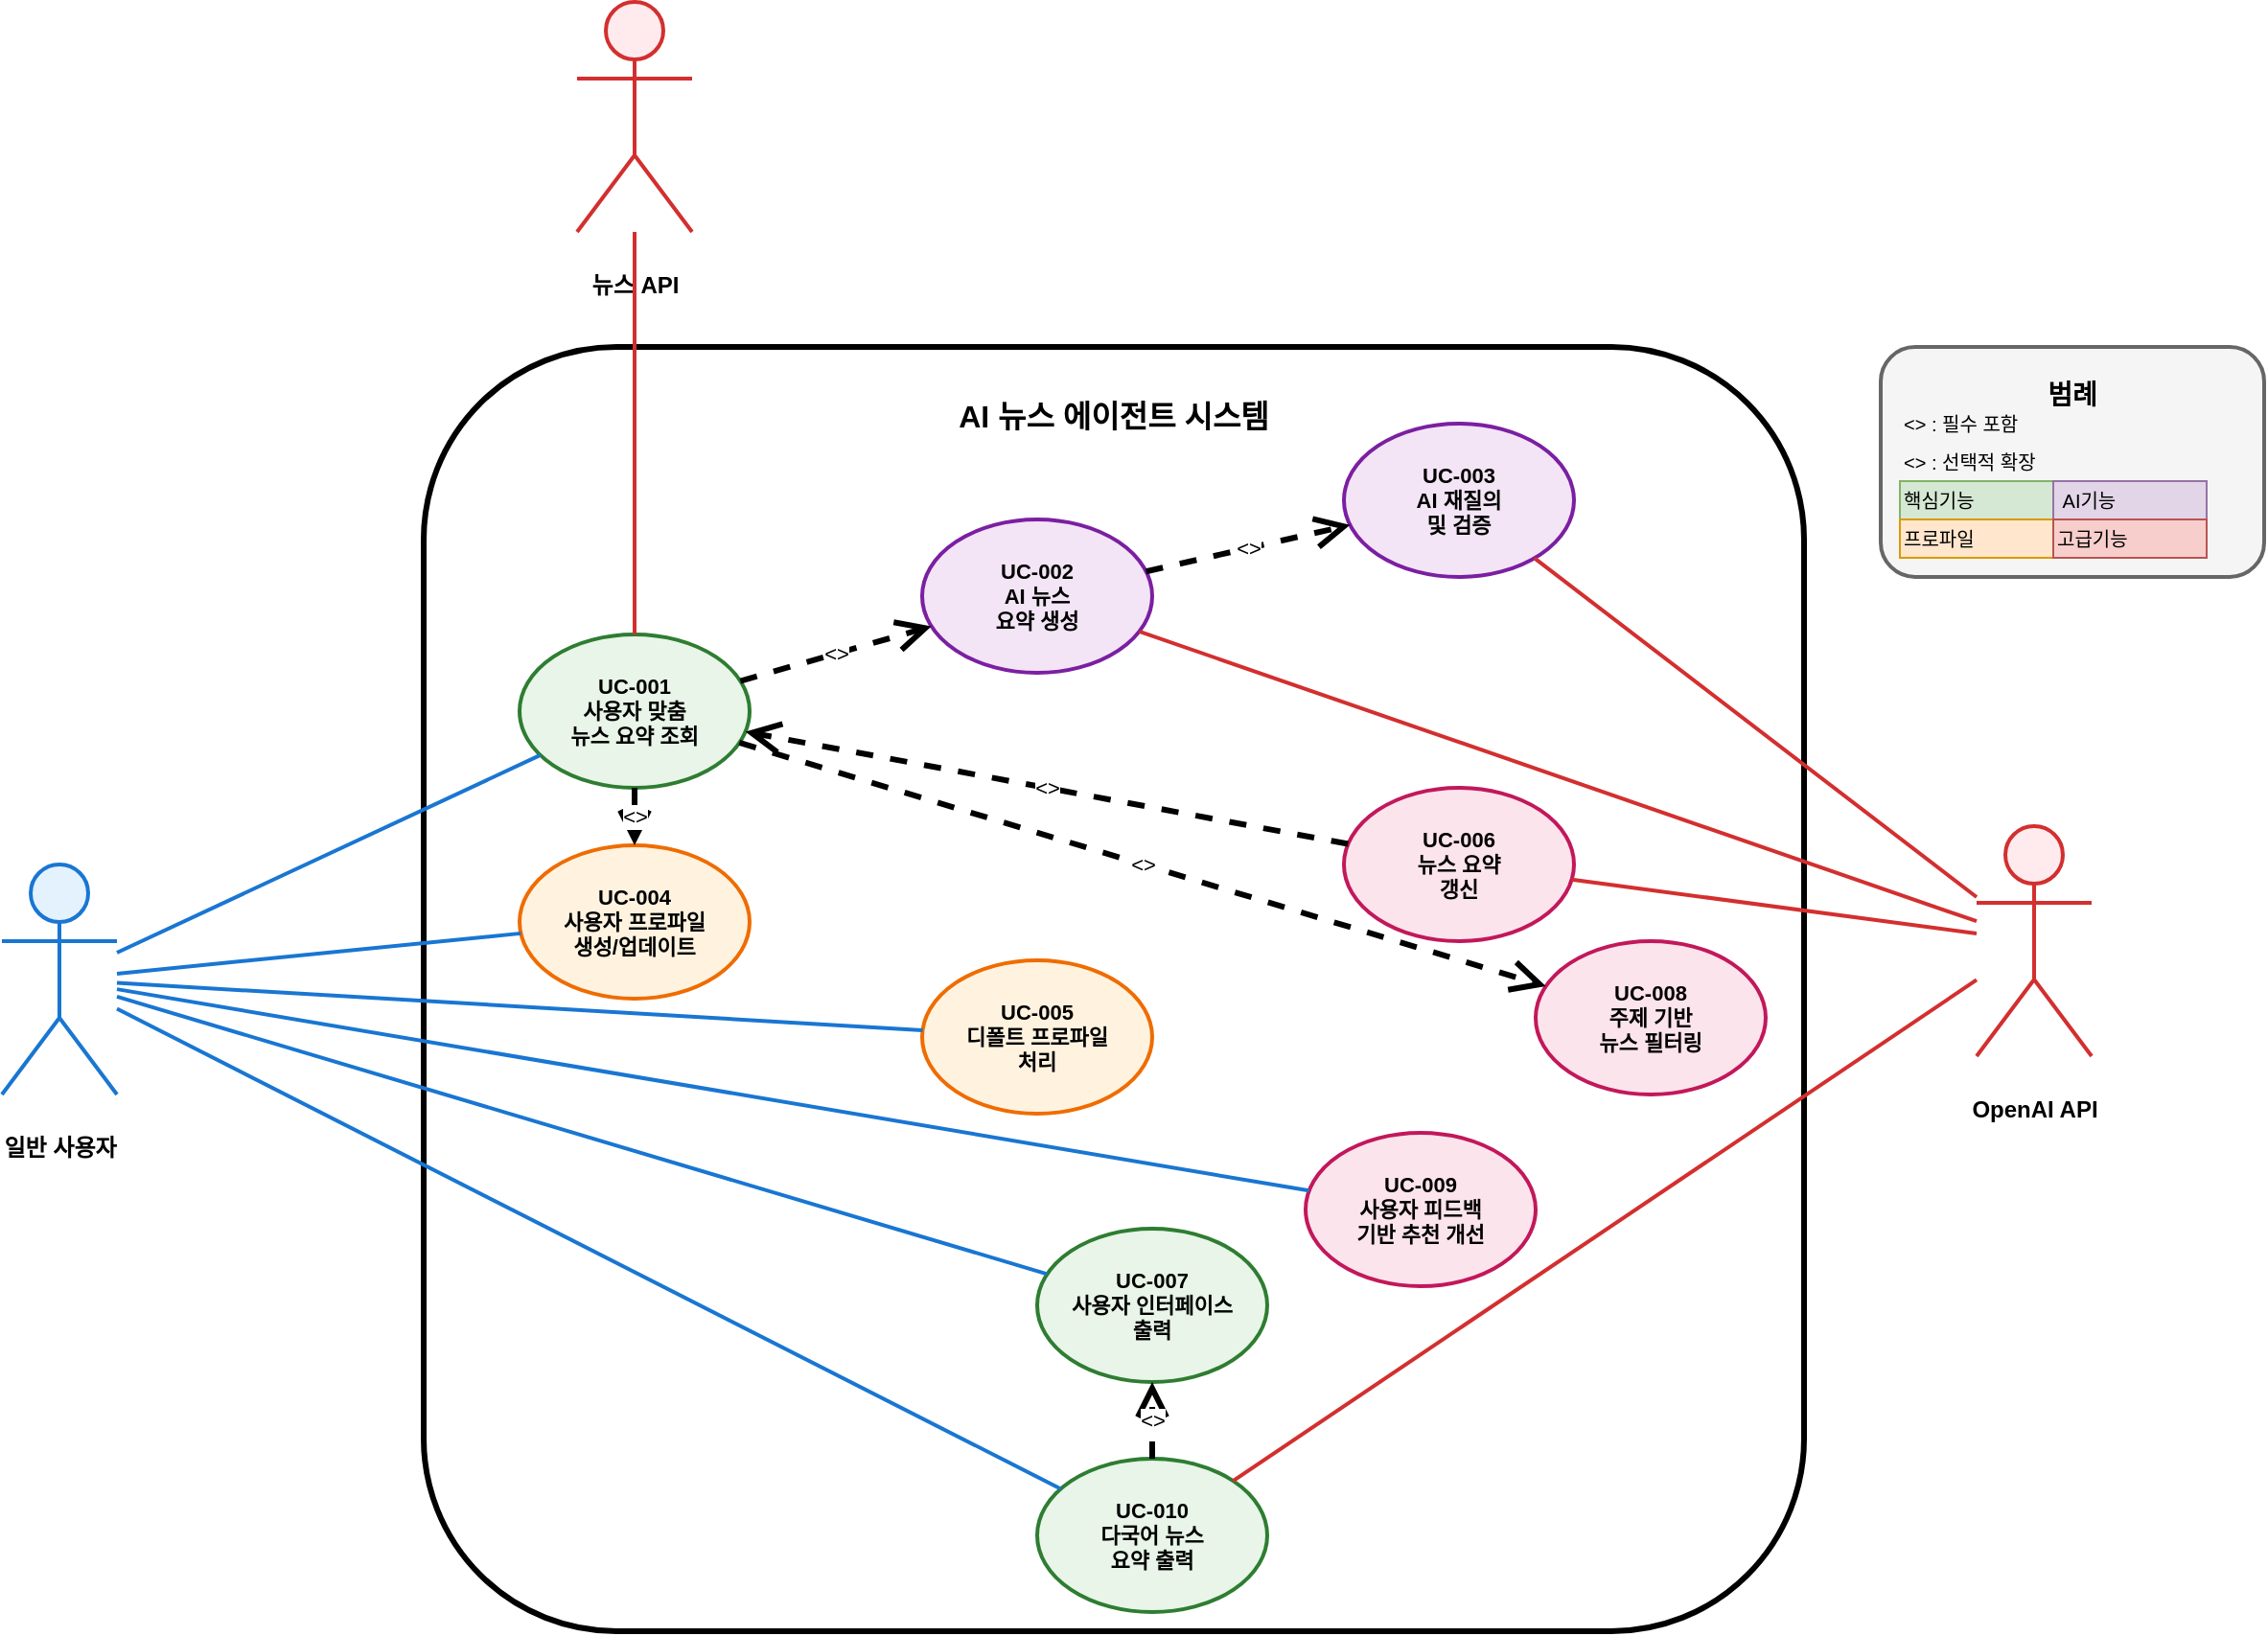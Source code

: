 <mxfile version="27.0.9">
  <diagram name="AI뉴스에이전트_유스케이스" id="usecase-diagram">
    <mxGraphModel dx="1722" dy="1401" grid="1" gridSize="10" guides="1" tooltips="1" connect="1" arrows="1" fold="1" page="0" pageScale="1" pageWidth="1169" pageHeight="827" math="0" shadow="0">
      <root>
        <mxCell id="0" />
        <mxCell id="1" parent="0" />
        <mxCell id="system-boundary" value="AI 뉴스 에이전트 시스템" style="rounded=1;whiteSpace=wrap;html=1;strokeColor=#000000;strokeWidth=3;fillColor=none;fontSize=16;fontStyle=1;verticalAlign=top;spacingTop=20;" parent="1" vertex="1">
          <mxGeometry x="300" y="30" width="720" height="670" as="geometry" />
        </mxCell>
        <mxCell id="actor-user" value="&lt;br&gt;일반 사용자" style="shape=umlActor;verticalLabelPosition=bottom;verticalAlign=top;html=1;outlineConnect=0;fontSize=12;fontStyle=1;fillColor=#E3F2FD;strokeColor=#1976D2;strokeWidth=2;" parent="1" vertex="1">
          <mxGeometry x="80" y="300" width="60" height="120" as="geometry" />
        </mxCell>
        <mxCell id="actor-openai" value="&lt;br&gt;OpenAI API" style="shape=umlActor;verticalLabelPosition=bottom;verticalAlign=top;html=1;outlineConnect=0;fontSize=12;fontStyle=1;fillColor=#FFEBEE;strokeColor=#D32F2F;strokeWidth=2;" parent="1" vertex="1">
          <mxGeometry x="1110" y="280" width="60" height="120" as="geometry" />
        </mxCell>
        <mxCell id="actor-newsapi" value="&lt;br&gt;뉴스 API" style="shape=umlActor;verticalLabelPosition=bottom;verticalAlign=top;html=1;outlineConnect=0;fontSize=12;fontStyle=1;fillColor=#FFEBEE;strokeColor=#D32F2F;strokeWidth=2;" parent="1" vertex="1">
          <mxGeometry x="380" y="-150" width="60" height="120" as="geometry" />
        </mxCell>
        <mxCell id="uc-001" value="UC-001&#xa;사용자 맞춤&#xa;뉴스 요약 조회" style="ellipse;whiteSpace=wrap;html=1;fontSize=11;fontStyle=1;fillColor=#E8F5E8;strokeColor=#2E7D32;strokeWidth=2;" parent="1" vertex="1">
          <mxGeometry x="350" y="180" width="120" height="80" as="geometry" />
        </mxCell>
        <mxCell id="uc-002" value="UC-002&#xa;AI 뉴스&#xa;요약 생성" style="ellipse;whiteSpace=wrap;html=1;fontSize=11;fontStyle=1;fillColor=#F3E5F5;strokeColor=#7B1FA2;strokeWidth=2;" parent="1" vertex="1">
          <mxGeometry x="560" y="120" width="120" height="80" as="geometry" />
        </mxCell>
        <mxCell id="uc-003" value="UC-003&#xa;AI 재질의&#xa;및 검증" style="ellipse;whiteSpace=wrap;html=1;fontSize=11;fontStyle=1;fillColor=#F3E5F5;strokeColor=#7B1FA2;strokeWidth=2;" parent="1" vertex="1">
          <mxGeometry x="780" y="70" width="120" height="80" as="geometry" />
        </mxCell>
        <mxCell id="uc-004" value="UC-004&#xa;사용자 프로파일&#xa;생성/업데이트" style="ellipse;whiteSpace=wrap;html=1;fontSize=11;fontStyle=1;fillColor=#FFF3E0;strokeColor=#EF6C00;strokeWidth=2;" parent="1" vertex="1">
          <mxGeometry x="350" y="290" width="120" height="80" as="geometry" />
        </mxCell>
        <mxCell id="uc-005" value="UC-005&#xa;디폴트 프로파일&#xa;처리" style="ellipse;whiteSpace=wrap;html=1;fontSize=11;fontStyle=1;fillColor=#FFF3E0;strokeColor=#EF6C00;strokeWidth=2;" parent="1" vertex="1">
          <mxGeometry x="560" y="350" width="120" height="80" as="geometry" />
        </mxCell>
        <mxCell id="uc-006" value="UC-006&#xa;뉴스 요약&#xa;갱신" style="ellipse;whiteSpace=wrap;html=1;fontSize=11;fontStyle=1;fillColor=#FCE4EC;strokeColor=#C2185B;strokeWidth=2;" parent="1" vertex="1">
          <mxGeometry x="780" y="260" width="120" height="80" as="geometry" />
        </mxCell>
        <mxCell id="uc-007" value="UC-007&#xa;사용자 인터페이스&#xa;출력" style="ellipse;whiteSpace=wrap;html=1;fontSize=11;fontStyle=1;fillColor=#E8F5E8;strokeColor=#2E7D32;strokeWidth=2;" parent="1" vertex="1">
          <mxGeometry x="620" y="490" width="120" height="80" as="geometry" />
        </mxCell>
        <mxCell id="uc-008" value="UC-008&#xa;주제 기반&#xa;뉴스 필터링" style="ellipse;whiteSpace=wrap;html=1;fontSize=11;fontStyle=1;fillColor=#FCE4EC;strokeColor=#C2185B;strokeWidth=2;" parent="1" vertex="1">
          <mxGeometry x="880" y="340" width="120" height="80" as="geometry" />
        </mxCell>
        <mxCell id="uc-009" value="UC-009&#xa;사용자 피드백&#xa;기반 추천 개선" style="ellipse;whiteSpace=wrap;html=1;fontSize=11;fontStyle=1;fillColor=#FCE4EC;strokeColor=#C2185B;strokeWidth=2;" parent="1" vertex="1">
          <mxGeometry x="760" y="440" width="120" height="80" as="geometry" />
        </mxCell>
        <mxCell id="uc-010" value="UC-010&#xa;다국어 뉴스&#xa;요약 출력" style="ellipse;whiteSpace=wrap;html=1;fontSize=11;fontStyle=1;fillColor=#E8F5E8;strokeColor=#2E7D32;strokeWidth=2;" parent="1" vertex="1">
          <mxGeometry x="620" y="610" width="120" height="80" as="geometry" />
        </mxCell>
        <mxCell id="user-uc001" value="" style="endArrow=none;html=1;strokeWidth=2;strokeColor=#1976D2;" parent="1" source="actor-user" target="uc-001" edge="1">
          <mxGeometry width="50" height="50" relative="1" as="geometry">
            <mxPoint x="150" y="350" as="sourcePoint" />
            <mxPoint x="350" y="220" as="targetPoint" />
          </mxGeometry>
        </mxCell>
        <mxCell id="user-uc004" value="" style="endArrow=none;html=1;strokeWidth=2;strokeColor=#1976D2;" parent="1" source="actor-user" target="uc-004" edge="1">
          <mxGeometry width="50" height="50" relative="1" as="geometry">
            <mxPoint x="150" y="360" as="sourcePoint" />
            <mxPoint x="350" y="360" as="targetPoint" />
          </mxGeometry>
        </mxCell>
        <mxCell id="user-uc005" value="" style="endArrow=none;html=1;strokeWidth=2;strokeColor=#1976D2;" parent="1" source="actor-user" target="uc-005" edge="1">
          <mxGeometry width="50" height="50" relative="1" as="geometry">
            <mxPoint x="150" y="360" as="sourcePoint" />
            <mxPoint x="550" y="360" as="targetPoint" />
          </mxGeometry>
        </mxCell>
        <mxCell id="user-uc007" value="" style="endArrow=none;html=1;strokeWidth=2;strokeColor=#1976D2;" parent="1" source="actor-user" target="uc-007" edge="1">
          <mxGeometry width="50" height="50" relative="1" as="geometry">
            <mxPoint x="150" y="420" as="sourcePoint" />
            <mxPoint x="350" y="500" as="targetPoint" />
          </mxGeometry>
        </mxCell>
        <mxCell id="user-uc009" value="" style="endArrow=none;html=1;strokeWidth=2;strokeColor=#1976D2;" parent="1" source="actor-user" target="uc-009" edge="1">
          <mxGeometry width="50" height="50" relative="1" as="geometry">
            <mxPoint x="140" y="370" as="sourcePoint" />
            <mxPoint x="750" y="500" as="targetPoint" />
          </mxGeometry>
        </mxCell>
        <mxCell id="user-uc010" value="" style="endArrow=none;html=1;strokeWidth=2;strokeColor=#1976D2;" parent="1" source="actor-user" target="uc-010" edge="1">
          <mxGeometry width="50" height="50" relative="1" as="geometry">
            <mxPoint x="150" y="420" as="sourcePoint" />
            <mxPoint x="350" y="620" as="targetPoint" />
          </mxGeometry>
        </mxCell>
        <mxCell id="include-001-002" value="&lt;&lt;include&gt;&gt;" style="endArrow=open;endSize=12;dashed=1;html=1;strokeColor=#000000;strokeWidth=3;" parent="1" source="uc-001" target="uc-002" edge="1">
          <mxGeometry width="160" relative="1" as="geometry">
            <mxPoint x="470" y="220" as="sourcePoint" />
            <mxPoint x="550" y="220" as="targetPoint" />
          </mxGeometry>
        </mxCell>
        <mxCell id="include-002-003" value="&lt;&lt;include&gt;&gt;" style="endArrow=open;endSize=12;dashed=1;html=1;strokeColor=#000000;strokeWidth=3;" parent="1" source="uc-002" target="uc-003" edge="1">
          <mxGeometry width="160" relative="1" as="geometry">
            <mxPoint x="670" y="220" as="sourcePoint" />
            <mxPoint x="750" y="220" as="targetPoint" />
          </mxGeometry>
        </mxCell>
        <mxCell id="include-001-004" value="&lt;&lt;include&gt;&gt;" style="endArrow=open;endSize=12;dashed=1;html=1;strokeColor=#000000;strokeWidth=3;" parent="1" source="uc-001" target="uc-004" edge="1">
          <mxGeometry width="160" relative="1" as="geometry">
            <mxPoint x="410" y="260" as="sourcePoint" />
            <mxPoint x="410" y="320" as="targetPoint" />
          </mxGeometry>
        </mxCell>
        <mxCell id="include-001-008" value="&lt;&lt;include&gt;&gt;" style="endArrow=open;endSize=12;dashed=1;html=1;strokeColor=#000000;strokeWidth=3;" parent="1" source="uc-001" target="uc-008" edge="1">
          <mxGeometry width="160" relative="1" as="geometry">
            <mxPoint x="470" y="260" as="sourcePoint" />
            <mxPoint x="550" y="460" as="targetPoint" />
          </mxGeometry>
        </mxCell>
        <mxCell id="extend-001-006" value="&lt;&lt;extend&gt;&gt;" style="endArrow=open;endSize=12;dashed=1;html=1;strokeColor=#000000;strokeWidth=3;" parent="1" source="uc-006" target="uc-001" edge="1">
          <mxGeometry width="160" relative="1" as="geometry">
            <mxPoint x="750" y="320" as="sourcePoint" />
            <mxPoint x="470" y="260" as="targetPoint" />
          </mxGeometry>
        </mxCell>
        <mxCell id="extend-007-010" value="&lt;&lt;extend&gt;&gt;" style="endArrow=open;endSize=12;dashed=1;html=1;strokeColor=#000000;strokeWidth=3;" parent="1" source="uc-010" target="uc-007" edge="1">
          <mxGeometry width="160" relative="1" as="geometry">
            <mxPoint x="410" y="580" as="sourcePoint" />
            <mxPoint x="410" y="540" as="targetPoint" />
          </mxGeometry>
        </mxCell>
        <mxCell id="openai-uc002" value="" style="endArrow=none;html=1;strokeWidth=2;strokeColor=#D32F2F;" parent="1" source="uc-002" target="actor-openai" edge="1">
          <mxGeometry width="50" height="50" relative="1" as="geometry">
            <mxPoint x="670" y="220" as="sourcePoint" />
            <mxPoint x="1150" y="260" as="targetPoint" />
          </mxGeometry>
        </mxCell>
        <mxCell id="openai-uc003" value="" style="endArrow=none;html=1;strokeWidth=2;strokeColor=#D32F2F;" parent="1" source="uc-003" target="actor-openai" edge="1">
          <mxGeometry width="50" height="50" relative="1" as="geometry">
            <mxPoint x="870" y="220" as="sourcePoint" />
            <mxPoint x="1150" y="260" as="targetPoint" />
          </mxGeometry>
        </mxCell>
        <mxCell id="openai-uc006" value="" style="endArrow=none;html=1;strokeWidth=2;strokeColor=#D32F2F;" parent="1" source="uc-006" target="actor-openai" edge="1">
          <mxGeometry width="50" height="50" relative="1" as="geometry">
            <mxPoint x="870" y="360" as="sourcePoint" />
            <mxPoint x="1150" y="320" as="targetPoint" />
          </mxGeometry>
        </mxCell>
        <mxCell id="openai-uc010" value="" style="endArrow=none;html=1;strokeWidth=2;strokeColor=#D32F2F;" parent="1" source="uc-010" target="actor-openai" edge="1">
          <mxGeometry width="50" height="50" relative="1" as="geometry">
            <mxPoint x="470" y="620" as="sourcePoint" />
            <mxPoint x="1150" y="320" as="targetPoint" />
          </mxGeometry>
        </mxCell>
        <mxCell id="newsapi-uc001" value="" style="endArrow=none;html=1;strokeWidth=2;strokeColor=#D32F2F;" parent="1" source="uc-001" target="actor-newsapi" edge="1">
          <mxGeometry width="50" height="50" relative="1" as="geometry">
            <mxPoint x="470" y="220" as="sourcePoint" />
            <mxPoint x="1150" y="510" as="targetPoint" />
          </mxGeometry>
        </mxCell>
        <mxCell id="legend" value="범례" style="rounded=1;whiteSpace=wrap;html=1;strokeColor=#666666;strokeWidth=2;fillColor=#F5F5F5;fontSize=14;fontStyle=1;verticalAlign=top;spacingTop=10;" parent="1" vertex="1">
          <mxGeometry x="1060" y="30" width="200" height="120" as="geometry" />
        </mxCell>
        <mxCell id="legend-include" value="&lt;&lt;include&gt;&gt; : 필수 포함" style="text;html=1;strokeColor=none;fillColor=none;align=left;verticalAlign=middle;whiteSpace=wrap;rounded=0;fontSize=10;" parent="1" vertex="1">
          <mxGeometry x="1070" y="60" width="120" height="20" as="geometry" />
        </mxCell>
        <mxCell id="legend-extend" value="&lt;&lt;extend&gt;&gt; : 선택적 확장" style="text;html=1;strokeColor=none;fillColor=none;align=left;verticalAlign=middle;whiteSpace=wrap;rounded=0;fontSize=10;" parent="1" vertex="1">
          <mxGeometry x="1070" y="80" width="120" height="20" as="geometry" />
        </mxCell>
        <mxCell id="legend-color1" value="핵심기능" style="text;html=1;strokeColor=#82b366;fillColor=#d5e8d4;align=left;verticalAlign=middle;whiteSpace=wrap;rounded=0;fontSize=10;" parent="1" vertex="1">
          <mxGeometry x="1070" y="100" width="80" height="20" as="geometry" />
        </mxCell>
        <mxCell id="legend-color2" value="&amp;nbsp;AI기능" style="text;html=1;strokeColor=#9673a6;fillColor=#e1d5e7;align=left;verticalAlign=middle;whiteSpace=wrap;rounded=0;fontSize=10;" parent="1" vertex="1">
          <mxGeometry x="1150" y="100" width="80" height="20" as="geometry" />
        </mxCell>
        <mxCell id="legend-color3" value="프로파일" style="text;html=1;strokeColor=#d79b00;fillColor=#ffe6cc;align=left;verticalAlign=middle;whiteSpace=wrap;rounded=0;fontSize=10;" parent="1" vertex="1">
          <mxGeometry x="1070" y="120" width="80" height="20" as="geometry" />
        </mxCell>
        <mxCell id="legend-color4" value="고급기능" style="text;html=1;strokeColor=#b85450;fillColor=#f8cecc;align=left;verticalAlign=middle;whiteSpace=wrap;rounded=0;fontSize=10;" parent="1" vertex="1">
          <mxGeometry x="1150" y="120" width="80" height="20" as="geometry" />
        </mxCell>
      </root>
    </mxGraphModel>
  </diagram>
</mxfile>
